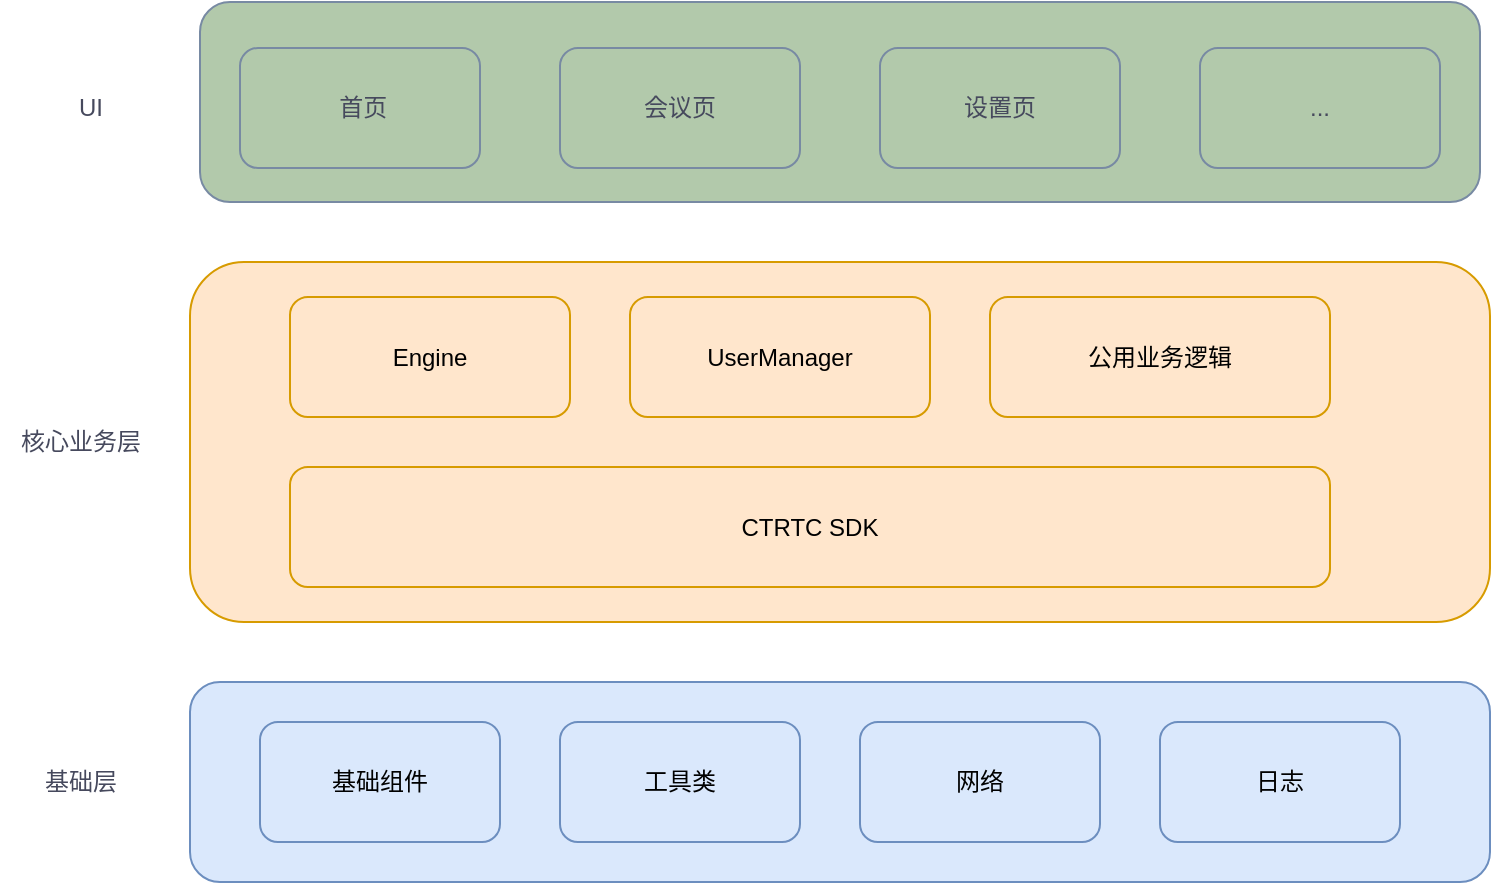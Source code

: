 <mxfile version="24.7.17">
  <diagram name="第 1 页" id="dkYcHAT9oTw72r68LZyz">
    <mxGraphModel dx="1026" dy="564" grid="1" gridSize="10" guides="1" tooltips="1" connect="1" arrows="1" fold="1" page="1" pageScale="1" pageWidth="827" pageHeight="1169" math="0" shadow="0">
      <root>
        <mxCell id="0" />
        <mxCell id="1" parent="0" />
        <mxCell id="69V-SClEr225RSw-9jj0-6" value="" style="rounded=1;whiteSpace=wrap;html=1;strokeColor=#788AA3;fontColor=#46495D;fillColor=#B2C9AB;" vertex="1" parent="1">
          <mxGeometry x="225" y="110" width="640" height="100" as="geometry" />
        </mxCell>
        <mxCell id="69V-SClEr225RSw-9jj0-1" value="&amp;nbsp;首页" style="rounded=1;whiteSpace=wrap;html=1;fillColor=#B2C9AB;strokeColor=#788AA3;labelBackgroundColor=none;fontColor=#46495D;" vertex="1" parent="1">
          <mxGeometry x="245" y="133" width="120" height="60" as="geometry" />
        </mxCell>
        <mxCell id="69V-SClEr225RSw-9jj0-2" value="UI" style="text;html=1;align=center;verticalAlign=middle;resizable=0;points=[];autosize=1;strokeColor=none;fillColor=none;fontColor=#46495D;" vertex="1" parent="1">
          <mxGeometry x="150" y="148" width="40" height="30" as="geometry" />
        </mxCell>
        <mxCell id="69V-SClEr225RSw-9jj0-3" value="会议页" style="rounded=1;whiteSpace=wrap;html=1;fillColor=#B2C9AB;strokeColor=#788AA3;labelBackgroundColor=none;fontColor=#46495D;" vertex="1" parent="1">
          <mxGeometry x="405" y="133" width="120" height="60" as="geometry" />
        </mxCell>
        <mxCell id="69V-SClEr225RSw-9jj0-4" value="设置页" style="rounded=1;whiteSpace=wrap;html=1;fillColor=#B2C9AB;strokeColor=#788AA3;labelBackgroundColor=none;fontColor=#46495D;" vertex="1" parent="1">
          <mxGeometry x="565" y="133" width="120" height="60" as="geometry" />
        </mxCell>
        <mxCell id="69V-SClEr225RSw-9jj0-5" value="..." style="rounded=1;whiteSpace=wrap;html=1;fillColor=#B2C9AB;strokeColor=#788AA3;labelBackgroundColor=none;fontColor=#46495D;" vertex="1" parent="1">
          <mxGeometry x="725" y="133" width="120" height="60" as="geometry" />
        </mxCell>
        <mxCell id="69V-SClEr225RSw-9jj0-7" value="" style="rounded=1;whiteSpace=wrap;html=1;strokeColor=#d79b00;fillColor=#ffe6cc;" vertex="1" parent="1">
          <mxGeometry x="220" y="240" width="650" height="180" as="geometry" />
        </mxCell>
        <mxCell id="69V-SClEr225RSw-9jj0-8" value="核心业务层" style="text;html=1;align=center;verticalAlign=middle;resizable=0;points=[];autosize=1;strokeColor=none;fillColor=none;fontColor=#46495D;" vertex="1" parent="1">
          <mxGeometry x="125" y="315" width="80" height="30" as="geometry" />
        </mxCell>
        <mxCell id="69V-SClEr225RSw-9jj0-9" value="Engine" style="rounded=1;whiteSpace=wrap;html=1;strokeColor=#d79b00;fillColor=#ffe6cc;" vertex="1" parent="1">
          <mxGeometry x="270" y="257.5" width="140" height="60" as="geometry" />
        </mxCell>
        <mxCell id="69V-SClEr225RSw-9jj0-10" value="UserManager" style="rounded=1;whiteSpace=wrap;html=1;strokeColor=#d79b00;fillColor=#ffe6cc;" vertex="1" parent="1">
          <mxGeometry x="440" y="257.5" width="150" height="60" as="geometry" />
        </mxCell>
        <mxCell id="69V-SClEr225RSw-9jj0-11" value="公用业务逻辑" style="rounded=1;whiteSpace=wrap;html=1;strokeColor=#d79b00;fillColor=#ffe6cc;" vertex="1" parent="1">
          <mxGeometry x="620" y="257.5" width="170" height="60" as="geometry" />
        </mxCell>
        <mxCell id="69V-SClEr225RSw-9jj0-12" value="" style="rounded=1;whiteSpace=wrap;html=1;strokeColor=#6c8ebf;fillColor=#dae8fc;" vertex="1" parent="1">
          <mxGeometry x="220" y="450" width="650" height="100" as="geometry" />
        </mxCell>
        <mxCell id="69V-SClEr225RSw-9jj0-13" value="基础组件" style="rounded=1;whiteSpace=wrap;html=1;strokeColor=#6c8ebf;fillColor=#dae8fc;" vertex="1" parent="1">
          <mxGeometry x="255" y="470" width="120" height="60" as="geometry" />
        </mxCell>
        <mxCell id="69V-SClEr225RSw-9jj0-15" value="工具类" style="rounded=1;whiteSpace=wrap;html=1;strokeColor=#6c8ebf;fillColor=#dae8fc;" vertex="1" parent="1">
          <mxGeometry x="405" y="470" width="120" height="60" as="geometry" />
        </mxCell>
        <mxCell id="69V-SClEr225RSw-9jj0-16" value="网络" style="rounded=1;whiteSpace=wrap;html=1;strokeColor=#6c8ebf;fillColor=#dae8fc;" vertex="1" parent="1">
          <mxGeometry x="555" y="470" width="120" height="60" as="geometry" />
        </mxCell>
        <mxCell id="69V-SClEr225RSw-9jj0-17" value="日志" style="rounded=1;whiteSpace=wrap;html=1;strokeColor=#6c8ebf;fillColor=#dae8fc;" vertex="1" parent="1">
          <mxGeometry x="705" y="470" width="120" height="60" as="geometry" />
        </mxCell>
        <mxCell id="69V-SClEr225RSw-9jj0-18" value="基础层" style="text;html=1;align=center;verticalAlign=middle;resizable=0;points=[];autosize=1;strokeColor=none;fillColor=none;fontColor=#46495D;" vertex="1" parent="1">
          <mxGeometry x="135" y="485" width="60" height="30" as="geometry" />
        </mxCell>
        <mxCell id="69V-SClEr225RSw-9jj0-19" value="CTRTC SDK" style="rounded=1;whiteSpace=wrap;html=1;strokeColor=#d79b00;fillColor=#ffe6cc;" vertex="1" parent="1">
          <mxGeometry x="270" y="342.5" width="520" height="60" as="geometry" />
        </mxCell>
      </root>
    </mxGraphModel>
  </diagram>
</mxfile>

